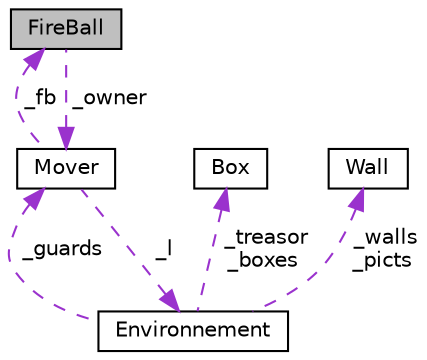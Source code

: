 digraph "FireBall"
{
  edge [fontname="Helvetica",fontsize="10",labelfontname="Helvetica",labelfontsize="10"];
  node [fontname="Helvetica",fontsize="10",shape=record];
  Node1 [label="FireBall",height=0.2,width=0.4,color="black", fillcolor="grey75", style="filled", fontcolor="black"];
  Node2 -> Node1 [dir="back",color="darkorchid3",fontsize="10",style="dashed",label=" _owner" ,fontname="Helvetica"];
  Node2 [label="Mover",height=0.2,width=0.4,color="black", fillcolor="white", style="filled",URL="$classMover.html"];
  Node1 -> Node2 [dir="back",color="darkorchid3",fontsize="10",style="dashed",label=" _fb" ,fontname="Helvetica"];
  Node3 -> Node2 [dir="back",color="darkorchid3",fontsize="10",style="dashed",label=" _l" ,fontname="Helvetica"];
  Node3 [label="Environnement",height=0.2,width=0.4,color="black", fillcolor="white", style="filled",URL="$classEnvironnement.html"];
  Node4 -> Node3 [dir="back",color="darkorchid3",fontsize="10",style="dashed",label=" _treasor\n_boxes" ,fontname="Helvetica"];
  Node4 [label="Box",height=0.2,width=0.4,color="black", fillcolor="white", style="filled",URL="$structBox.html"];
  Node5 -> Node3 [dir="back",color="darkorchid3",fontsize="10",style="dashed",label=" _walls\n_picts" ,fontname="Helvetica"];
  Node5 [label="Wall",height=0.2,width=0.4,color="black", fillcolor="white", style="filled",URL="$structWall.html"];
  Node2 -> Node3 [dir="back",color="darkorchid3",fontsize="10",style="dashed",label=" _guards" ,fontname="Helvetica"];
}
